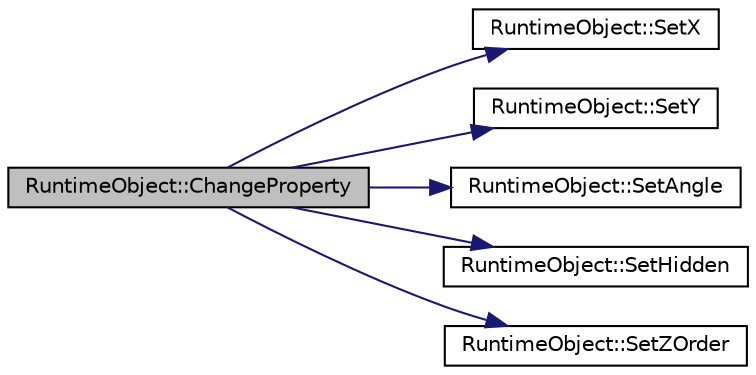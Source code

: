 digraph "RuntimeObject::ChangeProperty"
{
  edge [fontname="Helvetica",fontsize="10",labelfontname="Helvetica",labelfontsize="10"];
  node [fontname="Helvetica",fontsize="10",shape=record];
  rankdir="LR";
  Node1 [label="RuntimeObject::ChangeProperty",height=0.2,width=0.4,color="black", fillcolor="grey75", style="filled", fontcolor="black"];
  Node1 -> Node2 [color="midnightblue",fontsize="10",style="solid",fontname="Helvetica"];
  Node2 [label="RuntimeObject::SetX",height=0.2,width=0.4,color="black", fillcolor="white", style="filled",URL="$d0/d3b/class_runtime_object.html#a4cfe5ef8c1702606c3229c2a910db809",tooltip="Change X position of the object. "];
  Node1 -> Node3 [color="midnightblue",fontsize="10",style="solid",fontname="Helvetica"];
  Node3 [label="RuntimeObject::SetY",height=0.2,width=0.4,color="black", fillcolor="white", style="filled",URL="$d0/d3b/class_runtime_object.html#a4982f00578b0ea6a4c6f91de1fbcbc42",tooltip="Change Y position of the object. "];
  Node1 -> Node4 [color="midnightblue",fontsize="10",style="solid",fontname="Helvetica"];
  Node4 [label="RuntimeObject::SetAngle",height=0.2,width=0.4,color="black", fillcolor="white", style="filled",URL="$d0/d3b/class_runtime_object.html#a347874f97ad277b9c1271da4d98689f9",tooltip="Get the angle of the object, in degrees. "];
  Node1 -> Node5 [color="midnightblue",fontsize="10",style="solid",fontname="Helvetica"];
  Node5 [label="RuntimeObject::SetHidden",height=0.2,width=0.4,color="black", fillcolor="white", style="filled",URL="$d0/d3b/class_runtime_object.html#a8fc4c92cf11bdc6bd323d0e3f75e5742",tooltip="Hide/Show the object. "];
  Node1 -> Node6 [color="midnightblue",fontsize="10",style="solid",fontname="Helvetica"];
  Node6 [label="RuntimeObject::SetZOrder",height=0.2,width=0.4,color="black", fillcolor="white", style="filled",URL="$d0/d3b/class_runtime_object.html#aaab3934a6a10b28da26f928562b8d700",tooltip="Change the Z order of the object. "];
}
